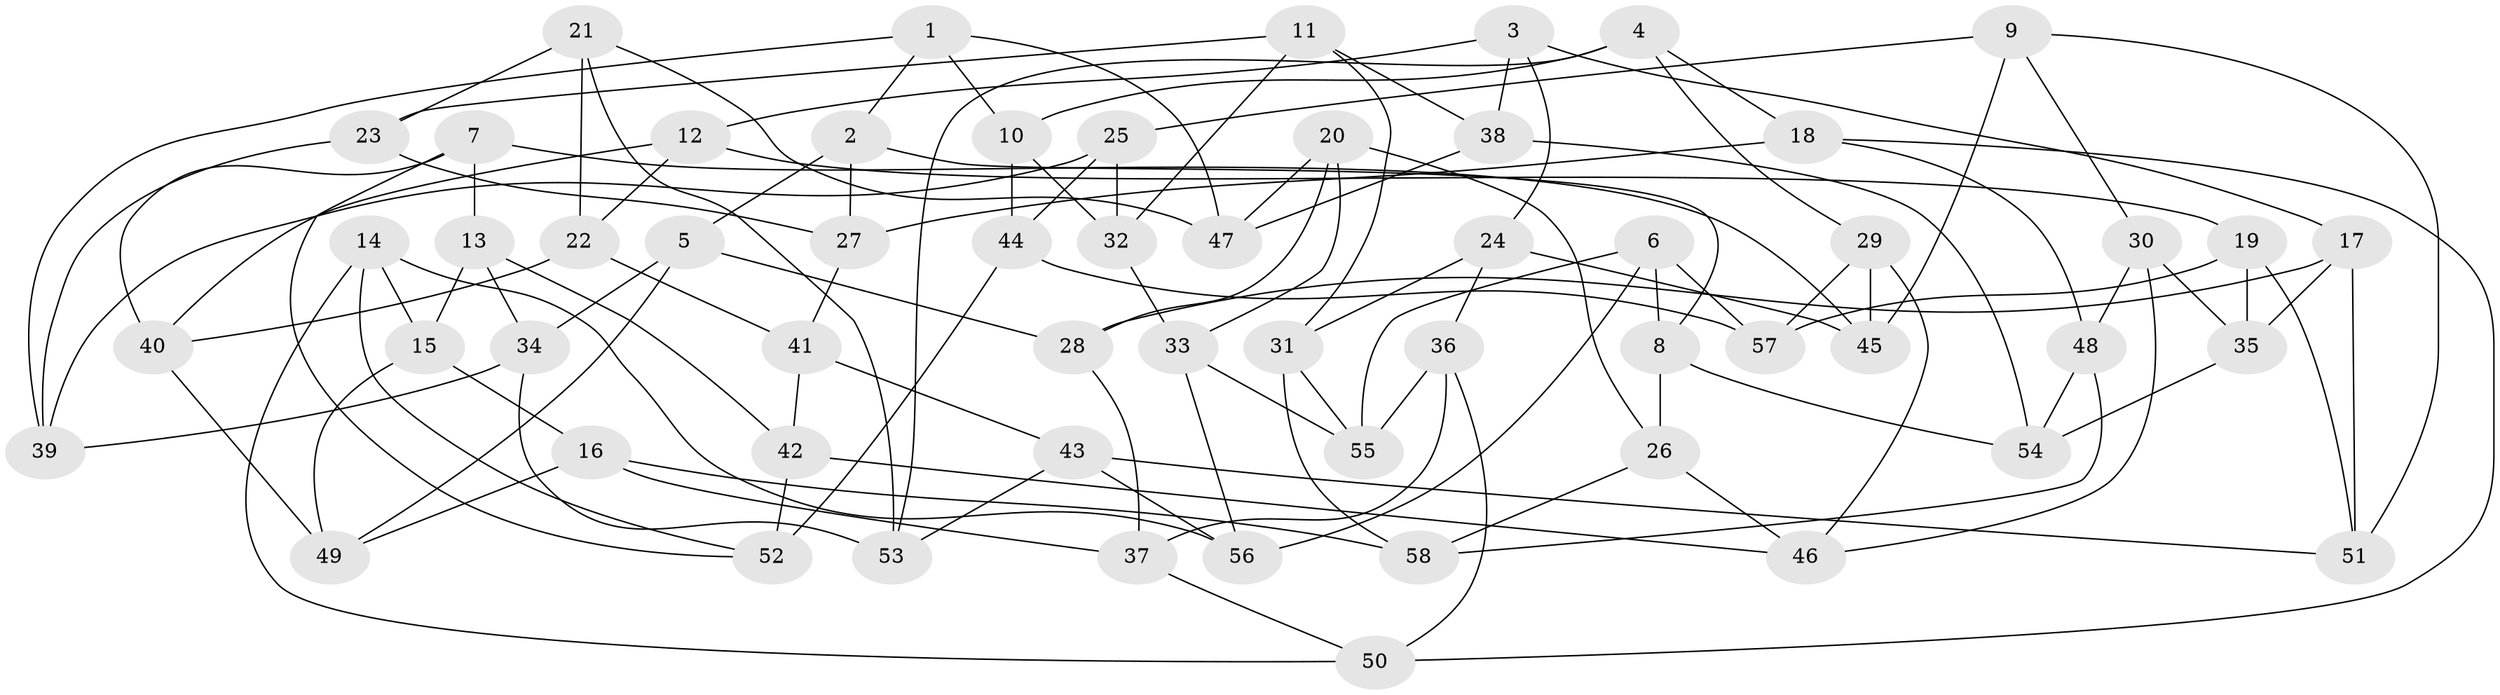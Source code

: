 // coarse degree distribution, {4: 0.55, 6: 0.35, 5: 0.1}
// Generated by graph-tools (version 1.1) at 2025/24/03/03/25 07:24:25]
// undirected, 58 vertices, 116 edges
graph export_dot {
graph [start="1"]
  node [color=gray90,style=filled];
  1;
  2;
  3;
  4;
  5;
  6;
  7;
  8;
  9;
  10;
  11;
  12;
  13;
  14;
  15;
  16;
  17;
  18;
  19;
  20;
  21;
  22;
  23;
  24;
  25;
  26;
  27;
  28;
  29;
  30;
  31;
  32;
  33;
  34;
  35;
  36;
  37;
  38;
  39;
  40;
  41;
  42;
  43;
  44;
  45;
  46;
  47;
  48;
  49;
  50;
  51;
  52;
  53;
  54;
  55;
  56;
  57;
  58;
  1 -- 10;
  1 -- 2;
  1 -- 39;
  1 -- 47;
  2 -- 27;
  2 -- 8;
  2 -- 5;
  3 -- 17;
  3 -- 38;
  3 -- 24;
  3 -- 12;
  4 -- 53;
  4 -- 18;
  4 -- 10;
  4 -- 29;
  5 -- 49;
  5 -- 34;
  5 -- 28;
  6 -- 56;
  6 -- 55;
  6 -- 57;
  6 -- 8;
  7 -- 13;
  7 -- 52;
  7 -- 40;
  7 -- 45;
  8 -- 26;
  8 -- 54;
  9 -- 30;
  9 -- 25;
  9 -- 45;
  9 -- 51;
  10 -- 32;
  10 -- 44;
  11 -- 23;
  11 -- 38;
  11 -- 31;
  11 -- 32;
  12 -- 22;
  12 -- 40;
  12 -- 19;
  13 -- 42;
  13 -- 34;
  13 -- 15;
  14 -- 52;
  14 -- 15;
  14 -- 50;
  14 -- 56;
  15 -- 16;
  15 -- 49;
  16 -- 49;
  16 -- 37;
  16 -- 58;
  17 -- 28;
  17 -- 35;
  17 -- 51;
  18 -- 27;
  18 -- 50;
  18 -- 48;
  19 -- 35;
  19 -- 51;
  19 -- 57;
  20 -- 47;
  20 -- 26;
  20 -- 33;
  20 -- 28;
  21 -- 53;
  21 -- 47;
  21 -- 22;
  21 -- 23;
  22 -- 41;
  22 -- 40;
  23 -- 27;
  23 -- 39;
  24 -- 36;
  24 -- 31;
  24 -- 45;
  25 -- 44;
  25 -- 32;
  25 -- 39;
  26 -- 58;
  26 -- 46;
  27 -- 41;
  28 -- 37;
  29 -- 57;
  29 -- 46;
  29 -- 45;
  30 -- 48;
  30 -- 46;
  30 -- 35;
  31 -- 55;
  31 -- 58;
  32 -- 33;
  33 -- 56;
  33 -- 55;
  34 -- 39;
  34 -- 53;
  35 -- 54;
  36 -- 50;
  36 -- 37;
  36 -- 55;
  37 -- 50;
  38 -- 47;
  38 -- 54;
  40 -- 49;
  41 -- 42;
  41 -- 43;
  42 -- 52;
  42 -- 46;
  43 -- 51;
  43 -- 56;
  43 -- 53;
  44 -- 52;
  44 -- 57;
  48 -- 58;
  48 -- 54;
}

